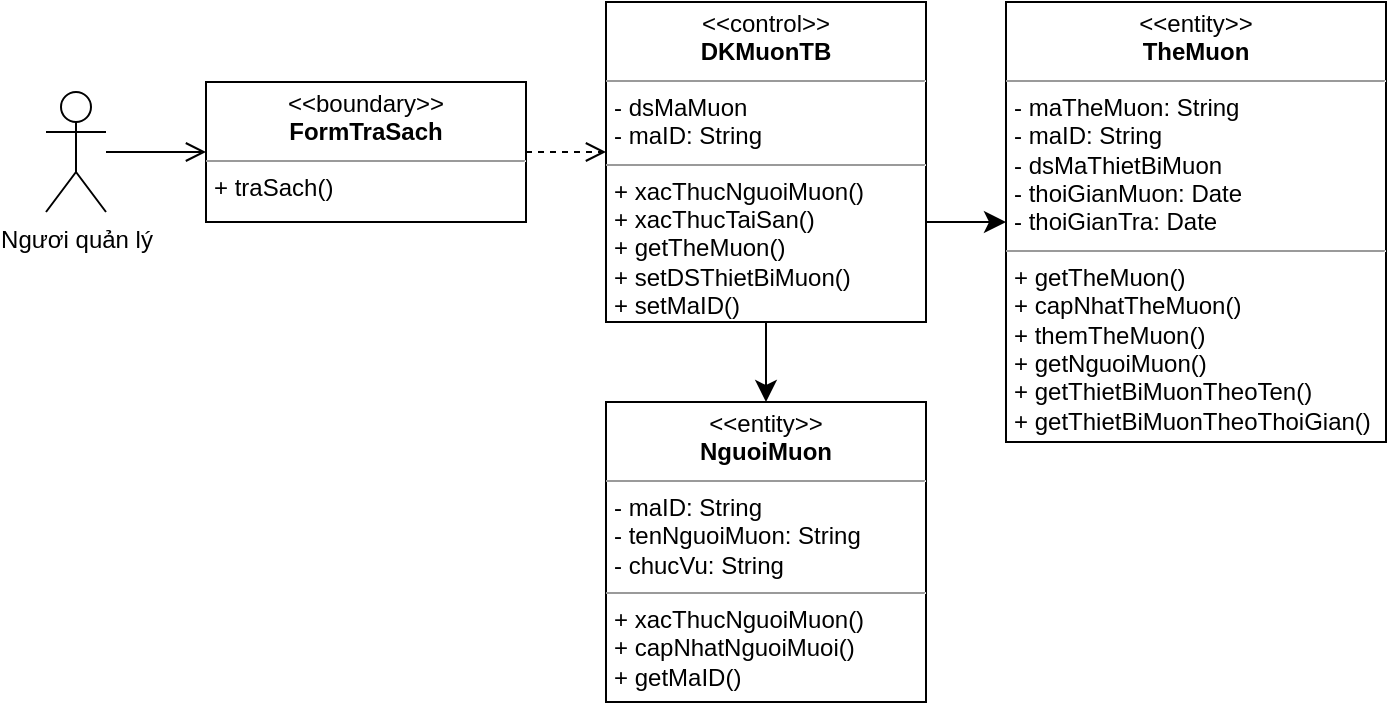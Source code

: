 <mxfile version="14.1.2" type="github">
  <diagram id="C5RBs43oDa-KdzZeNtuy" name="Page-1">
    <mxGraphModel dx="1422" dy="705" grid="1" gridSize="10" guides="1" tooltips="1" connect="1" arrows="1" fold="1" page="1" pageScale="1" pageWidth="827" pageHeight="1169" math="0" shadow="0">
      <root>
        <mxCell id="WIyWlLk6GJQsqaUBKTNV-0" />
        <mxCell id="WIyWlLk6GJQsqaUBKTNV-1" parent="WIyWlLk6GJQsqaUBKTNV-0" />
        <mxCell id="wCeeCVcKQL1Gx4diqAQc-4" style="edgeStyle=orthogonalEdgeStyle;rounded=0;orthogonalLoop=1;jettySize=auto;html=1;endArrow=open;endFill=0;endSize=8;dashed=1;" edge="1" parent="WIyWlLk6GJQsqaUBKTNV-1" source="wCeeCVcKQL1Gx4diqAQc-0" target="wCeeCVcKQL1Gx4diqAQc-3">
          <mxGeometry relative="1" as="geometry">
            <Array as="points">
              <mxPoint x="350" y="195" />
              <mxPoint x="350" y="195" />
            </Array>
          </mxGeometry>
        </mxCell>
        <mxCell id="wCeeCVcKQL1Gx4diqAQc-0" value="&lt;p style=&quot;margin: 0px ; margin-top: 4px ; text-align: center&quot;&gt;&amp;lt;&amp;lt;boundary&amp;gt;&amp;gt;&lt;br&gt;&lt;b&gt;FormTraSach&lt;/b&gt;&lt;/p&gt;&lt;hr size=&quot;1&quot;&gt;&lt;p style=&quot;margin: 0px ; margin-left: 4px&quot;&gt;+ traSach()&lt;br&gt;&lt;/p&gt;" style="verticalAlign=top;align=left;overflow=fill;fontSize=12;fontFamily=Helvetica;html=1;" vertex="1" parent="WIyWlLk6GJQsqaUBKTNV-1">
          <mxGeometry x="160" y="160" width="160" height="70" as="geometry" />
        </mxCell>
        <mxCell id="wCeeCVcKQL1Gx4diqAQc-2" style="edgeStyle=orthogonalEdgeStyle;rounded=0;orthogonalLoop=1;jettySize=auto;html=1;endArrow=open;endFill=0;endSize=8;" edge="1" parent="WIyWlLk6GJQsqaUBKTNV-1" source="wCeeCVcKQL1Gx4diqAQc-1" target="wCeeCVcKQL1Gx4diqAQc-0">
          <mxGeometry relative="1" as="geometry" />
        </mxCell>
        <mxCell id="wCeeCVcKQL1Gx4diqAQc-1" value="Ngươi quản lý" style="shape=umlActor;verticalLabelPosition=bottom;verticalAlign=top;html=1;" vertex="1" parent="WIyWlLk6GJQsqaUBKTNV-1">
          <mxGeometry x="80" y="165" width="30" height="60" as="geometry" />
        </mxCell>
        <mxCell id="wCeeCVcKQL1Gx4diqAQc-6" style="edgeStyle=orthogonalEdgeStyle;rounded=0;orthogonalLoop=1;jettySize=auto;html=1;endArrow=classic;endFill=1;endSize=8;" edge="1" parent="WIyWlLk6GJQsqaUBKTNV-1" source="wCeeCVcKQL1Gx4diqAQc-3" target="wCeeCVcKQL1Gx4diqAQc-5">
          <mxGeometry relative="1" as="geometry">
            <Array as="points">
              <mxPoint x="530" y="230" />
              <mxPoint x="530" y="230" />
            </Array>
          </mxGeometry>
        </mxCell>
        <mxCell id="wCeeCVcKQL1Gx4diqAQc-8" style="edgeStyle=orthogonalEdgeStyle;rounded=0;orthogonalLoop=1;jettySize=auto;html=1;endArrow=classic;endFill=1;endSize=8;" edge="1" parent="WIyWlLk6GJQsqaUBKTNV-1" source="wCeeCVcKQL1Gx4diqAQc-3" target="wCeeCVcKQL1Gx4diqAQc-7">
          <mxGeometry relative="1" as="geometry" />
        </mxCell>
        <mxCell id="wCeeCVcKQL1Gx4diqAQc-3" value="&lt;p style=&quot;margin: 0px ; margin-top: 4px ; text-align: center&quot;&gt;&amp;lt;&amp;lt;control&amp;gt;&amp;gt;&lt;br&gt;&lt;b&gt;DKMuonTB&lt;/b&gt;&lt;/p&gt;&lt;hr size=&quot;1&quot;&gt;&lt;p style=&quot;margin: 0px ; margin-left: 4px&quot;&gt;- dsMaMuon&lt;br&gt;- maID: String&lt;/p&gt;&lt;hr size=&quot;1&quot;&gt;&lt;p style=&quot;margin: 0px ; margin-left: 4px&quot;&gt;+ xacThucNguoiMuon()&lt;br&gt;+ xacThucTaiSan()&lt;/p&gt;&lt;p style=&quot;margin: 0px ; margin-left: 4px&quot;&gt;+ getTheMuon()&lt;/p&gt;&lt;p style=&quot;margin: 0px ; margin-left: 4px&quot;&gt;+ setDSThietBiMuon()&lt;/p&gt;&lt;p style=&quot;margin: 0px ; margin-left: 4px&quot;&gt;+ setMaID()&lt;/p&gt;" style="verticalAlign=top;align=left;overflow=fill;fontSize=12;fontFamily=Helvetica;html=1;" vertex="1" parent="WIyWlLk6GJQsqaUBKTNV-1">
          <mxGeometry x="360" y="120" width="160" height="160" as="geometry" />
        </mxCell>
        <mxCell id="wCeeCVcKQL1Gx4diqAQc-5" value="&lt;p style=&quot;margin: 0px ; margin-top: 4px ; text-align: center&quot;&gt;&amp;lt;&amp;lt;entity&amp;gt;&amp;gt;&lt;br&gt;&lt;b&gt;TheMuon&lt;/b&gt;&lt;/p&gt;&lt;hr size=&quot;1&quot;&gt;&lt;p style=&quot;margin: 0px ; margin-left: 4px&quot;&gt;- maTheMuon: String&lt;/p&gt;&lt;p style=&quot;margin: 0px ; margin-left: 4px&quot;&gt;- maID: String&lt;/p&gt;&lt;p style=&quot;margin: 0px ; margin-left: 4px&quot;&gt;- dsMaThietBiMuon&lt;/p&gt;&lt;p style=&quot;margin: 0px ; margin-left: 4px&quot;&gt;- thoiGianMuon: Date&lt;/p&gt;&lt;p style=&quot;margin: 0px ; margin-left: 4px&quot;&gt;- thoiGianTra: Date&lt;/p&gt;&lt;hr size=&quot;1&quot;&gt;&lt;p style=&quot;margin: 0px ; margin-left: 4px&quot;&gt;+ getTheMuon()&lt;/p&gt;&lt;p style=&quot;margin: 0px ; margin-left: 4px&quot;&gt;+ capNhatTheMuon()&lt;/p&gt;&lt;p style=&quot;margin: 0px ; margin-left: 4px&quot;&gt;+ themTheMuon()&lt;/p&gt;&lt;p style=&quot;margin: 0px ; margin-left: 4px&quot;&gt;+ getNguoiMuon()&lt;/p&gt;&lt;p style=&quot;margin: 0px ; margin-left: 4px&quot;&gt;+ getThietBiMuonTheoTen()&lt;/p&gt;&lt;p style=&quot;margin: 0px ; margin-left: 4px&quot;&gt;+ getThietBiMuonTheoThoiGian()&lt;/p&gt;" style="verticalAlign=top;align=left;overflow=fill;fontSize=12;fontFamily=Helvetica;html=1;" vertex="1" parent="WIyWlLk6GJQsqaUBKTNV-1">
          <mxGeometry x="560" y="120" width="190" height="220" as="geometry" />
        </mxCell>
        <mxCell id="wCeeCVcKQL1Gx4diqAQc-7" value="&lt;p style=&quot;margin: 0px ; margin-top: 4px ; text-align: center&quot;&gt;&amp;lt;&amp;lt;entity&amp;gt;&amp;gt;&lt;br&gt;&lt;b&gt;NguoiMuon&lt;/b&gt;&lt;/p&gt;&lt;hr size=&quot;1&quot;&gt;&lt;p style=&quot;margin: 0px ; margin-left: 4px&quot;&gt;- maID: String&lt;/p&gt;&lt;p style=&quot;margin: 0px ; margin-left: 4px&quot;&gt;- tenNguoiMuon: String&lt;/p&gt;&lt;p style=&quot;margin: 0px ; margin-left: 4px&quot;&gt;- chucVu: String&lt;/p&gt;&lt;hr size=&quot;1&quot;&gt;&lt;p style=&quot;margin: 0px ; margin-left: 4px&quot;&gt;+ xacThucNguoiMuon()&lt;/p&gt;&lt;p style=&quot;margin: 0px ; margin-left: 4px&quot;&gt;+ capNhatNguoiMuoi()&lt;/p&gt;&lt;p style=&quot;margin: 0px ; margin-left: 4px&quot;&gt;+ getMaID()&lt;/p&gt;" style="verticalAlign=top;align=left;overflow=fill;fontSize=12;fontFamily=Helvetica;html=1;" vertex="1" parent="WIyWlLk6GJQsqaUBKTNV-1">
          <mxGeometry x="360" y="320" width="160" height="150" as="geometry" />
        </mxCell>
      </root>
    </mxGraphModel>
  </diagram>
</mxfile>
